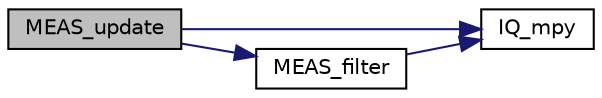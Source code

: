 digraph "MEAS_update"
{
 // LATEX_PDF_SIZE
  edge [fontname="Helvetica",fontsize="10",labelfontname="Helvetica",labelfontsize="10"];
  node [fontname="Helvetica",fontsize="10",shape=record];
  rankdir="LR";
  Node1 [label="MEAS_update",height=0.2,width=0.4,color="black", fillcolor="grey75", style="filled", fontcolor="black",tooltip=" "];
  Node1 -> Node2 [color="midnightblue",fontsize="10",style="solid",fontname="Helvetica"];
  Node2 [label="IQ_mpy",height=0.2,width=0.4,color="black", fillcolor="white", style="filled",URL="$iqmath_8c.html#a3602eaafd15397aa969429a8f6a375fb",tooltip="#include <msp430x24x.h>"];
  Node1 -> Node3 [color="midnightblue",fontsize="10",style="solid",fontname="Helvetica"];
  Node3 [label="MEAS_filter",height=0.2,width=0.4,color="black", fillcolor="white", style="filled",URL="$meas_8c.html#a4b81997899bac7a3ca87fee7a2ded013",tooltip=" "];
  Node3 -> Node2 [color="midnightblue",fontsize="10",style="solid",fontname="Helvetica"];
}
